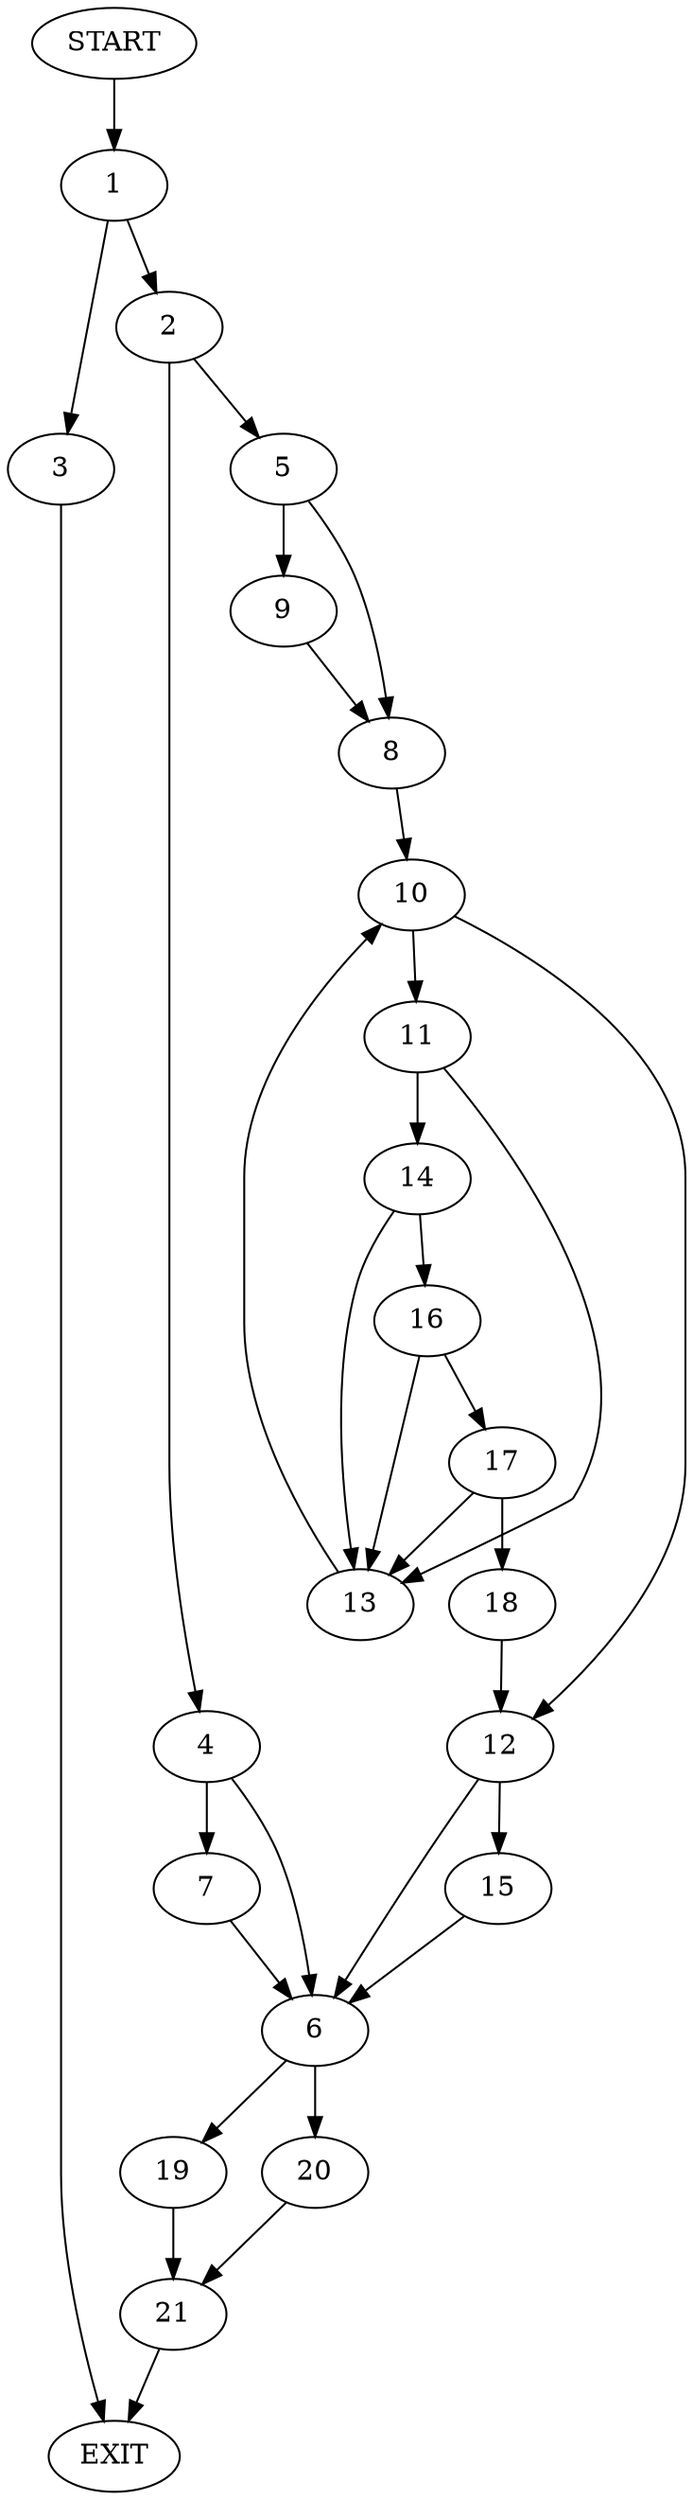digraph {
0 [label="START"]
22 [label="EXIT"]
0 -> 1
1 -> 2
1 -> 3
3 -> 22
2 -> 4
2 -> 5
4 -> 6
4 -> 7
5 -> 8
5 -> 9
9 -> 8
8 -> 10
10 -> 11
10 -> 12
11 -> 13
11 -> 14
12 -> 6
12 -> 15
13 -> 10
14 -> 13
14 -> 16
16 -> 13
16 -> 17
17 -> 13
17 -> 18
18 -> 12
15 -> 6
6 -> 19
6 -> 20
7 -> 6
20 -> 21
19 -> 21
21 -> 22
}
